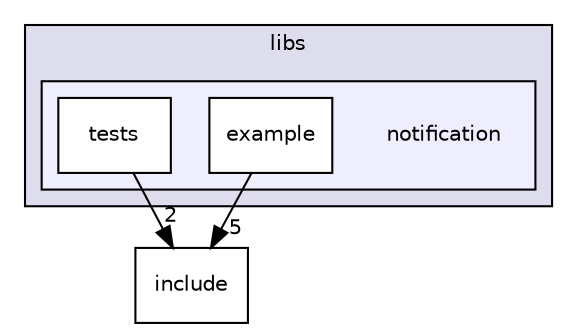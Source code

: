 digraph "notification" {
  compound=true
  node [ fontsize="10", fontname="Helvetica"];
  edge [ labelfontsize="10", labelfontname="Helvetica"];
  subgraph clusterdir_87a455bccb09a92130c26a11a880c98a {
    graph [ bgcolor="#ddddee", pencolor="black", label="libs" fontname="Helvetica", fontsize="10", URL="dir_87a455bccb09a92130c26a11a880c98a.html"]
  subgraph clusterdir_a9b84b91dc124b7bd1ef2118e83f8a03 {
    graph [ bgcolor="#eeeeff", pencolor="black", label="" URL="dir_a9b84b91dc124b7bd1ef2118e83f8a03.html"];
    dir_a9b84b91dc124b7bd1ef2118e83f8a03 [shape=plaintext label="notification"];
    dir_670f40a03f469790e4fa9fec8dabcb2a [shape=box label="example" color="black" fillcolor="white" style="filled" URL="dir_670f40a03f469790e4fa9fec8dabcb2a.html"];
    dir_6d80e835aa4fbf406c4f8758f975640a [shape=box label="tests" color="black" fillcolor="white" style="filled" URL="dir_6d80e835aa4fbf406c4f8758f975640a.html"];
  }
  }
  dir_b0856f6b0d80ccb263b2f415c91f9e17 [shape=box label="include" URL="dir_b0856f6b0d80ccb263b2f415c91f9e17.html"];
  dir_6d80e835aa4fbf406c4f8758f975640a->dir_b0856f6b0d80ccb263b2f415c91f9e17 [headlabel="2", labeldistance=1.5 headhref="dir_000051_000041.html"];
  dir_670f40a03f469790e4fa9fec8dabcb2a->dir_b0856f6b0d80ccb263b2f415c91f9e17 [headlabel="5", labeldistance=1.5 headhref="dir_000035_000041.html"];
}
